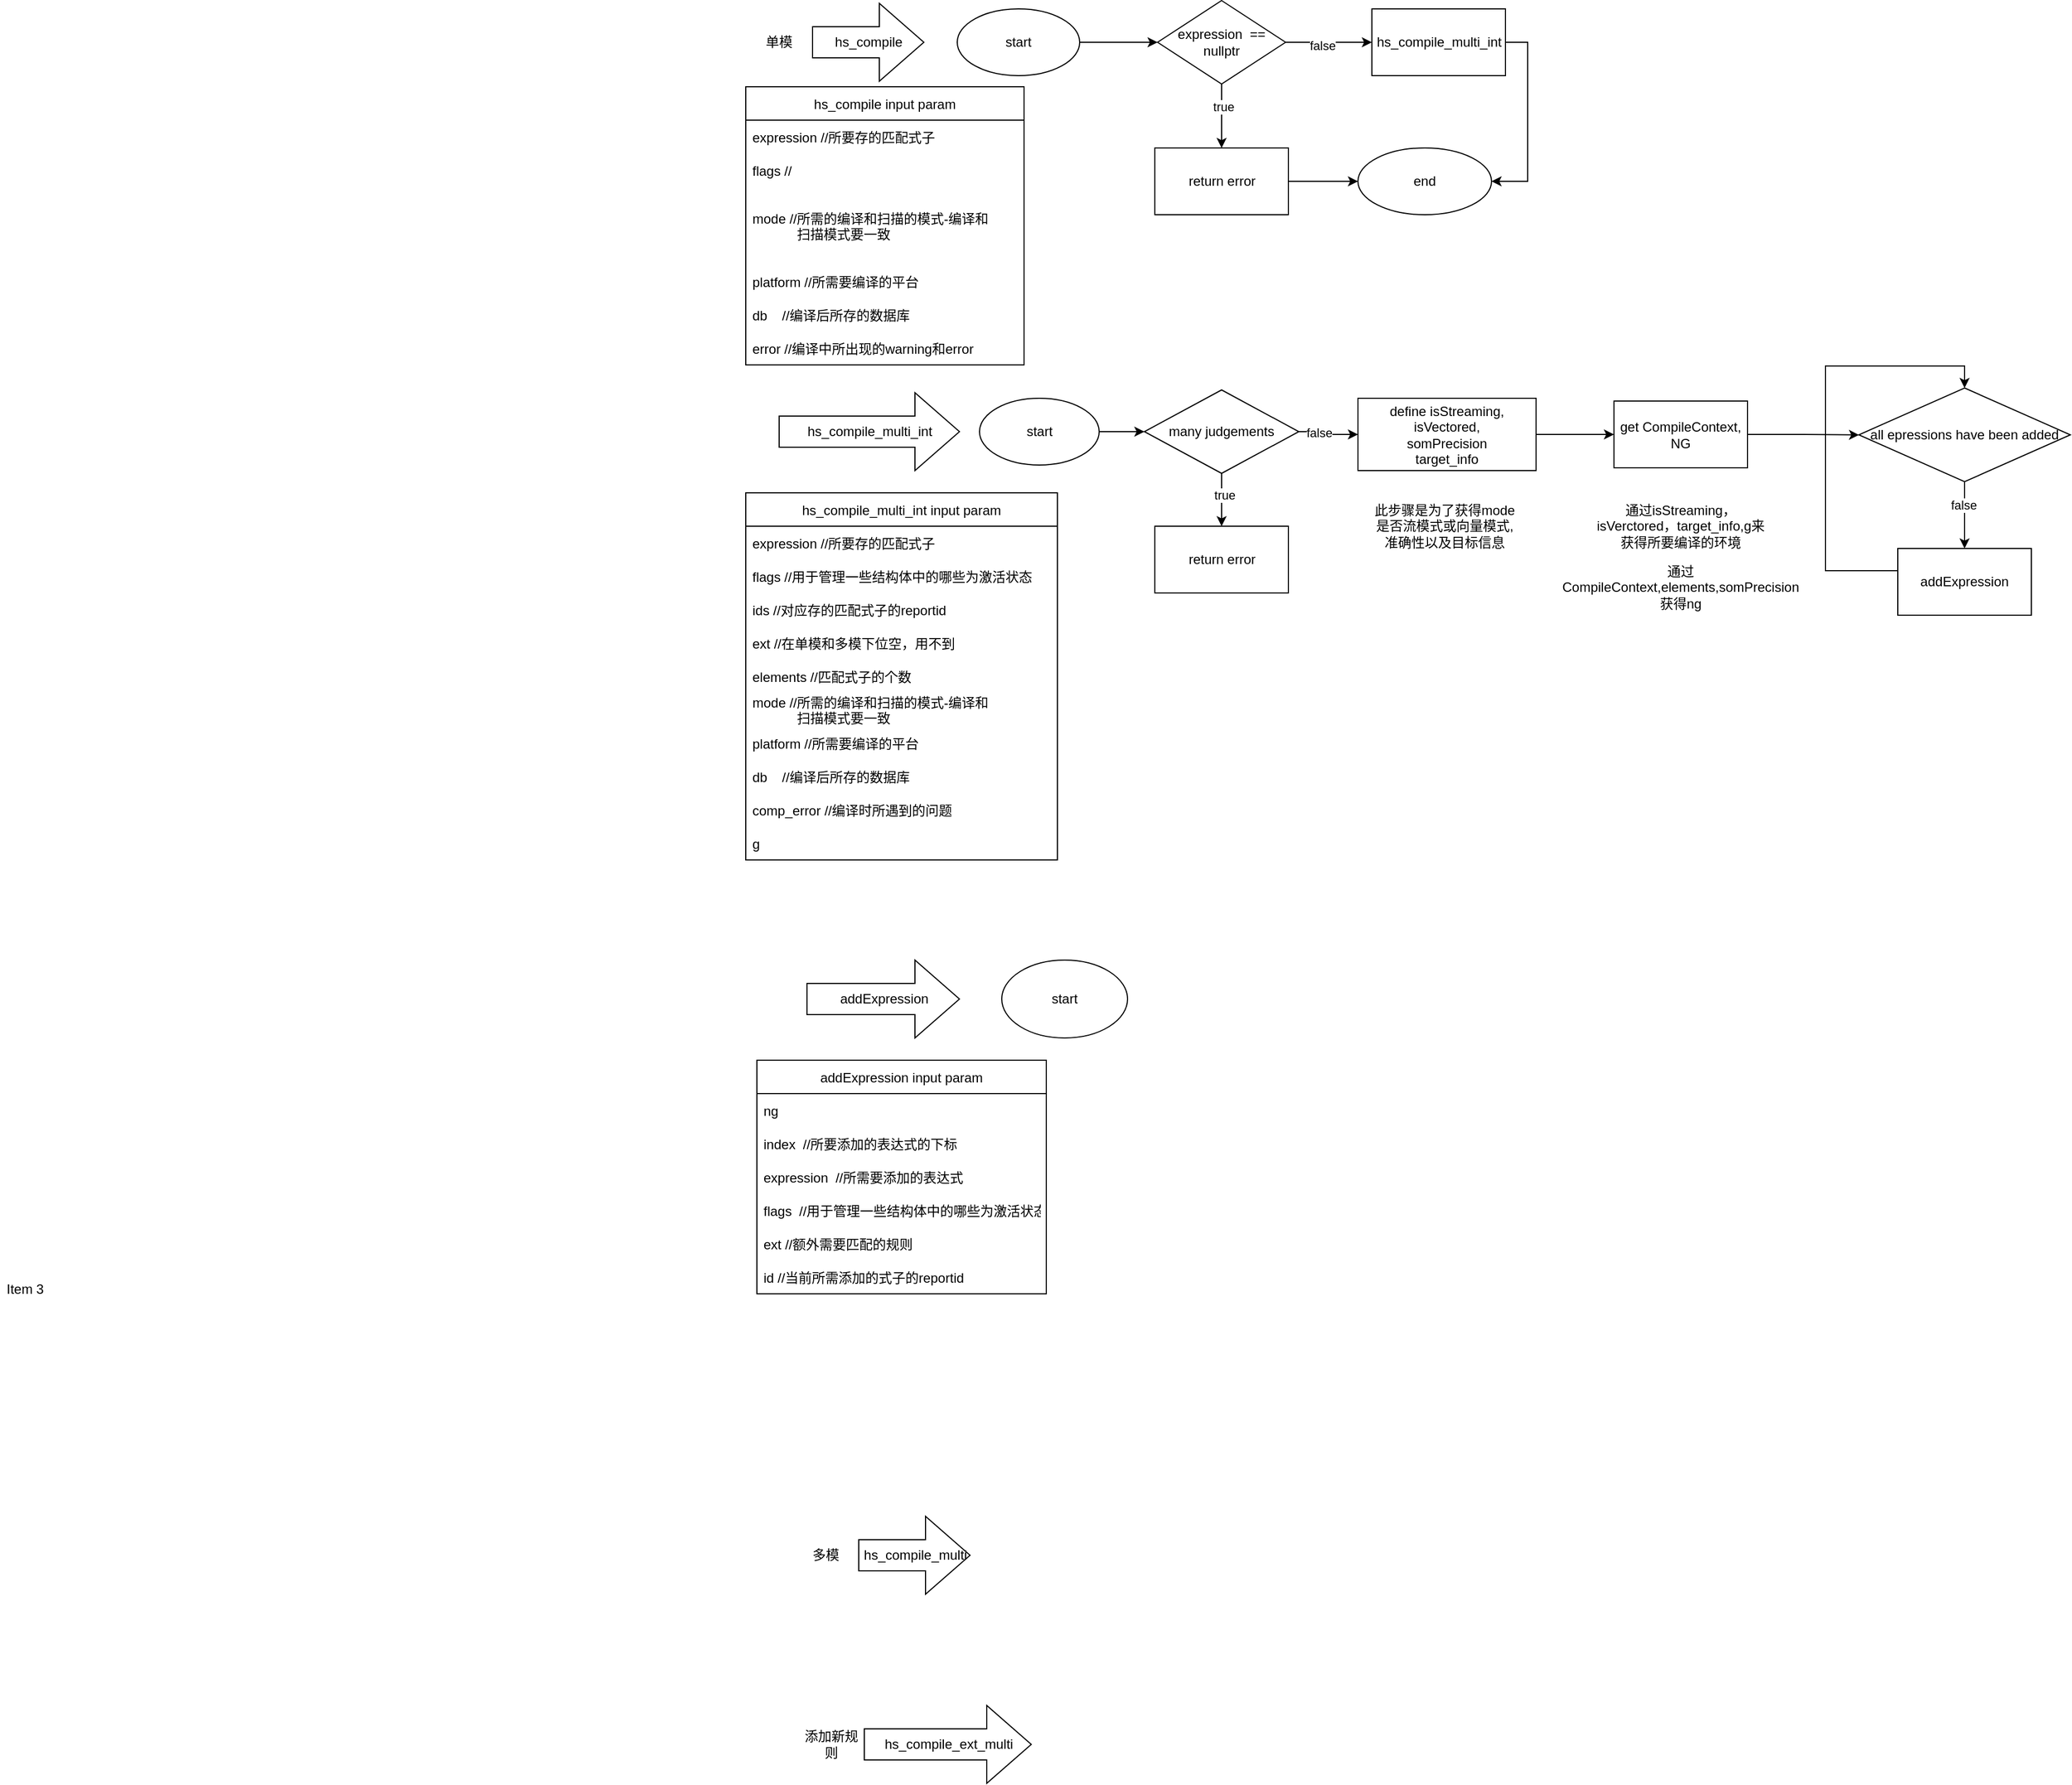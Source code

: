 <mxfile version="20.3.3" type="github">
  <diagram id="JqeLopu-yI3yRozryUVZ" name="Page-1">
    <mxGraphModel dx="1534" dy="798" grid="1" gridSize="10" guides="1" tooltips="1" connect="1" arrows="1" fold="1" page="1" pageScale="1" pageWidth="850" pageHeight="1100" math="0" shadow="0">
      <root>
        <mxCell id="0" />
        <mxCell id="1" parent="0" />
        <mxCell id="L5BnOR3yHX3l2qgV8oPt-2" value="hs_compile" style="html=1;shadow=0;dashed=0;align=center;verticalAlign=middle;shape=mxgraph.arrows2.arrow;dy=0.6;dx=40;notch=0;" parent="1" vertex="1">
          <mxGeometry x="90" y="70" width="100" height="70" as="geometry" />
        </mxCell>
        <mxCell id="L5BnOR3yHX3l2qgV8oPt-3" value="hs_compile_multi" style="html=1;shadow=0;dashed=0;align=center;verticalAlign=middle;shape=mxgraph.arrows2.arrow;dy=0.6;dx=40;notch=0;" parent="1" vertex="1">
          <mxGeometry x="131.5" y="1430" width="100" height="70" as="geometry" />
        </mxCell>
        <mxCell id="L5BnOR3yHX3l2qgV8oPt-5" value="单模" style="text;html=1;strokeColor=none;fillColor=none;align=center;verticalAlign=middle;whiteSpace=wrap;rounded=0;" parent="1" vertex="1">
          <mxGeometry x="30" y="90" width="60" height="30" as="geometry" />
        </mxCell>
        <mxCell id="L5BnOR3yHX3l2qgV8oPt-6" value="多模" style="text;html=1;strokeColor=none;fillColor=none;align=center;verticalAlign=middle;whiteSpace=wrap;rounded=0;" parent="1" vertex="1">
          <mxGeometry x="71.5" y="1450" width="60" height="30" as="geometry" />
        </mxCell>
        <mxCell id="L5BnOR3yHX3l2qgV8oPt-7" value="hs_compile_ext_multi" style="html=1;shadow=0;dashed=0;align=center;verticalAlign=middle;shape=mxgraph.arrows2.arrow;dy=0.6;dx=40;notch=0;" parent="1" vertex="1">
          <mxGeometry x="136.5" y="1600" width="150" height="70" as="geometry" />
        </mxCell>
        <mxCell id="L5BnOR3yHX3l2qgV8oPt-8" value="添加新规则" style="text;html=1;strokeColor=none;fillColor=none;align=center;verticalAlign=middle;whiteSpace=wrap;rounded=0;" parent="1" vertex="1">
          <mxGeometry x="76.5" y="1620" width="60" height="30" as="geometry" />
        </mxCell>
        <mxCell id="zbaMzbH7OL8G5D6aqOrP-4" value="" style="edgeStyle=orthogonalEdgeStyle;rounded=0;orthogonalLoop=1;jettySize=auto;html=1;" parent="1" source="zbaMzbH7OL8G5D6aqOrP-1" target="zbaMzbH7OL8G5D6aqOrP-3" edge="1">
          <mxGeometry relative="1" as="geometry" />
        </mxCell>
        <mxCell id="zbaMzbH7OL8G5D6aqOrP-7" value="hs_compile input param" style="swimlane;fontStyle=0;childLayout=stackLayout;horizontal=1;startSize=30;horizontalStack=0;resizeParent=1;resizeParentMax=0;resizeLast=0;collapsible=1;marginBottom=0;" parent="1" vertex="1">
          <mxGeometry x="30" y="145" width="250" height="250" as="geometry">
            <mxRectangle x="30" y="145" width="100" height="30" as="alternateBounds" />
          </mxGeometry>
        </mxCell>
        <mxCell id="zbaMzbH7OL8G5D6aqOrP-8" value="expression //所要存的匹配式子" style="text;strokeColor=none;fillColor=none;align=left;verticalAlign=middle;spacingLeft=4;spacingRight=4;overflow=hidden;points=[[0,0.5],[1,0.5]];portConstraint=eastwest;rotatable=0;" parent="zbaMzbH7OL8G5D6aqOrP-7" vertex="1">
          <mxGeometry y="30" width="250" height="30" as="geometry" />
        </mxCell>
        <mxCell id="zbaMzbH7OL8G5D6aqOrP-9" value="flags //" style="text;strokeColor=none;fillColor=none;align=left;verticalAlign=middle;spacingLeft=4;spacingRight=4;overflow=hidden;points=[[0,0.5],[1,0.5]];portConstraint=eastwest;rotatable=0;" parent="zbaMzbH7OL8G5D6aqOrP-7" vertex="1">
          <mxGeometry y="60" width="250" height="30" as="geometry" />
        </mxCell>
        <mxCell id="zbaMzbH7OL8G5D6aqOrP-10" value="mode //所需的编译和扫描的模式-编译和&#xa;            扫描模式要一致" style="text;strokeColor=none;fillColor=none;align=left;verticalAlign=middle;spacingLeft=4;spacingRight=4;overflow=hidden;points=[[0,0.5],[1,0.5]];portConstraint=eastwest;rotatable=0;" parent="zbaMzbH7OL8G5D6aqOrP-7" vertex="1">
          <mxGeometry y="90" width="250" height="70" as="geometry" />
        </mxCell>
        <mxCell id="zbaMzbH7OL8G5D6aqOrP-15" value="platform //所需要编译的平台" style="text;strokeColor=none;fillColor=none;align=left;verticalAlign=middle;spacingLeft=4;spacingRight=4;overflow=hidden;points=[[0,0.5],[1,0.5]];portConstraint=eastwest;rotatable=0;" parent="zbaMzbH7OL8G5D6aqOrP-7" vertex="1">
          <mxGeometry y="160" width="250" height="30" as="geometry" />
        </mxCell>
        <mxCell id="8LTWd78tMosmoWqgN_8M-5" value="db    //编译后所存的数据库" style="text;strokeColor=none;fillColor=none;align=left;verticalAlign=middle;spacingLeft=4;spacingRight=4;overflow=hidden;points=[[0,0.5],[1,0.5]];portConstraint=eastwest;rotatable=0;" vertex="1" parent="zbaMzbH7OL8G5D6aqOrP-7">
          <mxGeometry y="190" width="250" height="30" as="geometry" />
        </mxCell>
        <mxCell id="8LTWd78tMosmoWqgN_8M-6" value="error //编译中所出现的warning和error" style="text;strokeColor=none;fillColor=none;align=left;verticalAlign=middle;spacingLeft=4;spacingRight=4;overflow=hidden;points=[[0,0.5],[1,0.5]];portConstraint=eastwest;rotatable=0;" vertex="1" parent="zbaMzbH7OL8G5D6aqOrP-7">
          <mxGeometry y="220" width="250" height="30" as="geometry" />
        </mxCell>
        <mxCell id="zbaMzbH7OL8G5D6aqOrP-1" value="start" style="ellipse;whiteSpace=wrap;html=1;" parent="1" vertex="1">
          <mxGeometry x="220" y="75" width="110" height="60" as="geometry" />
        </mxCell>
        <mxCell id="zbaMzbH7OL8G5D6aqOrP-23" value="" style="edgeStyle=orthogonalEdgeStyle;rounded=0;orthogonalLoop=1;jettySize=auto;html=1;" parent="1" source="zbaMzbH7OL8G5D6aqOrP-3" target="zbaMzbH7OL8G5D6aqOrP-22" edge="1">
          <mxGeometry relative="1" as="geometry" />
        </mxCell>
        <mxCell id="zbaMzbH7OL8G5D6aqOrP-24" value="false" style="edgeLabel;html=1;align=center;verticalAlign=middle;resizable=0;points=[];" parent="zbaMzbH7OL8G5D6aqOrP-23" vertex="1" connectable="0">
          <mxGeometry x="-0.148" y="-3" relative="1" as="geometry">
            <mxPoint as="offset" />
          </mxGeometry>
        </mxCell>
        <mxCell id="zbaMzbH7OL8G5D6aqOrP-26" value="" style="edgeStyle=orthogonalEdgeStyle;rounded=0;orthogonalLoop=1;jettySize=auto;html=1;" parent="1" source="zbaMzbH7OL8G5D6aqOrP-3" target="zbaMzbH7OL8G5D6aqOrP-25" edge="1">
          <mxGeometry relative="1" as="geometry" />
        </mxCell>
        <mxCell id="zbaMzbH7OL8G5D6aqOrP-27" value="true" style="edgeLabel;html=1;align=center;verticalAlign=middle;resizable=0;points=[];" parent="zbaMzbH7OL8G5D6aqOrP-26" vertex="1" connectable="0">
          <mxGeometry x="-0.28" y="1" relative="1" as="geometry">
            <mxPoint as="offset" />
          </mxGeometry>
        </mxCell>
        <mxCell id="zbaMzbH7OL8G5D6aqOrP-3" value="expression &amp;nbsp;== nullptr" style="rhombus;whiteSpace=wrap;html=1;" parent="1" vertex="1">
          <mxGeometry x="400" y="67.5" width="115" height="75" as="geometry" />
        </mxCell>
        <mxCell id="8LTWd78tMosmoWqgN_8M-3" style="edgeStyle=orthogonalEdgeStyle;rounded=0;orthogonalLoop=1;jettySize=auto;html=1;exitX=1;exitY=0.5;exitDx=0;exitDy=0;entryX=1;entryY=0.5;entryDx=0;entryDy=0;" edge="1" parent="1" source="zbaMzbH7OL8G5D6aqOrP-22" target="8LTWd78tMosmoWqgN_8M-1">
          <mxGeometry relative="1" as="geometry" />
        </mxCell>
        <mxCell id="zbaMzbH7OL8G5D6aqOrP-22" value="hs_compile_multi_int" style="whiteSpace=wrap;html=1;" parent="1" vertex="1">
          <mxGeometry x="592.5" y="75" width="120" height="60" as="geometry" />
        </mxCell>
        <mxCell id="8LTWd78tMosmoWqgN_8M-2" value="" style="edgeStyle=orthogonalEdgeStyle;rounded=0;orthogonalLoop=1;jettySize=auto;html=1;" edge="1" parent="1" source="zbaMzbH7OL8G5D6aqOrP-25" target="8LTWd78tMosmoWqgN_8M-1">
          <mxGeometry relative="1" as="geometry" />
        </mxCell>
        <mxCell id="zbaMzbH7OL8G5D6aqOrP-25" value="return error" style="whiteSpace=wrap;html=1;" parent="1" vertex="1">
          <mxGeometry x="397.5" y="200" width="120" height="60" as="geometry" />
        </mxCell>
        <mxCell id="8LTWd78tMosmoWqgN_8M-1" value="end" style="ellipse;whiteSpace=wrap;html=1;" vertex="1" parent="1">
          <mxGeometry x="580" y="200" width="120" height="60" as="geometry" />
        </mxCell>
        <mxCell id="8LTWd78tMosmoWqgN_8M-4" value="hs_compile_multi_int" style="html=1;shadow=0;dashed=0;align=center;verticalAlign=middle;shape=mxgraph.arrows2.arrow;dy=0.6;dx=40;notch=0;" vertex="1" parent="1">
          <mxGeometry x="60" y="420" width="162" height="70" as="geometry" />
        </mxCell>
        <mxCell id="8LTWd78tMosmoWqgN_8M-7" value="hs_compile_multi_int input param" style="swimlane;fontStyle=0;childLayout=stackLayout;horizontal=1;startSize=30;horizontalStack=0;resizeParent=1;resizeParentMax=0;resizeLast=0;collapsible=1;marginBottom=0;" vertex="1" parent="1">
          <mxGeometry x="30" y="510" width="280" height="330" as="geometry" />
        </mxCell>
        <mxCell id="8LTWd78tMosmoWqgN_8M-8" value="expression //所要存的匹配式子" style="text;strokeColor=none;fillColor=none;align=left;verticalAlign=middle;spacingLeft=4;spacingRight=4;overflow=hidden;points=[[0,0.5],[1,0.5]];portConstraint=eastwest;rotatable=0;" vertex="1" parent="8LTWd78tMosmoWqgN_8M-7">
          <mxGeometry y="30" width="280" height="30" as="geometry" />
        </mxCell>
        <mxCell id="8LTWd78tMosmoWqgN_8M-9" value="flags //用于管理一些结构体中的哪些为激活状态" style="text;strokeColor=none;fillColor=none;align=left;verticalAlign=middle;spacingLeft=4;spacingRight=4;overflow=hidden;points=[[0,0.5],[1,0.5]];portConstraint=eastwest;rotatable=0;" vertex="1" parent="8LTWd78tMosmoWqgN_8M-7">
          <mxGeometry y="60" width="280" height="30" as="geometry" />
        </mxCell>
        <mxCell id="8LTWd78tMosmoWqgN_8M-10" value="ids //对应存的匹配式子的reportid" style="text;strokeColor=none;fillColor=none;align=left;verticalAlign=middle;spacingLeft=4;spacingRight=4;overflow=hidden;points=[[0,0.5],[1,0.5]];portConstraint=eastwest;rotatable=0;" vertex="1" parent="8LTWd78tMosmoWqgN_8M-7">
          <mxGeometry y="90" width="280" height="30" as="geometry" />
        </mxCell>
        <mxCell id="8LTWd78tMosmoWqgN_8M-11" value="ext //在单模和多模下位空，用不到" style="text;strokeColor=none;fillColor=none;align=left;verticalAlign=middle;spacingLeft=4;spacingRight=4;overflow=hidden;points=[[0,0.5],[1,0.5]];portConstraint=eastwest;rotatable=0;" vertex="1" parent="8LTWd78tMosmoWqgN_8M-7">
          <mxGeometry y="120" width="280" height="30" as="geometry" />
        </mxCell>
        <mxCell id="8LTWd78tMosmoWqgN_8M-12" value="elements //匹配式子的个数" style="text;strokeColor=none;fillColor=none;align=left;verticalAlign=middle;spacingLeft=4;spacingRight=4;overflow=hidden;points=[[0,0.5],[1,0.5]];portConstraint=eastwest;rotatable=0;" vertex="1" parent="8LTWd78tMosmoWqgN_8M-7">
          <mxGeometry y="150" width="280" height="30" as="geometry" />
        </mxCell>
        <mxCell id="8LTWd78tMosmoWqgN_8M-14" value="mode //所需的编译和扫描的模式-编译和&#xa;            扫描模式要一致" style="text;strokeColor=none;fillColor=none;align=left;verticalAlign=middle;spacingLeft=4;spacingRight=4;overflow=hidden;points=[[0,0.5],[1,0.5]];portConstraint=eastwest;rotatable=0;" vertex="1" parent="8LTWd78tMosmoWqgN_8M-7">
          <mxGeometry y="180" width="280" height="30" as="geometry" />
        </mxCell>
        <mxCell id="8LTWd78tMosmoWqgN_8M-15" value="platform //所需要编译的平台" style="text;strokeColor=none;fillColor=none;align=left;verticalAlign=middle;spacingLeft=4;spacingRight=4;overflow=hidden;points=[[0,0.5],[1,0.5]];portConstraint=eastwest;rotatable=0;" vertex="1" parent="8LTWd78tMosmoWqgN_8M-7">
          <mxGeometry y="210" width="280" height="30" as="geometry" />
        </mxCell>
        <mxCell id="8LTWd78tMosmoWqgN_8M-16" value="db    //编译后所存的数据库" style="text;strokeColor=none;fillColor=none;align=left;verticalAlign=middle;spacingLeft=4;spacingRight=4;overflow=hidden;points=[[0,0.5],[1,0.5]];portConstraint=eastwest;rotatable=0;" vertex="1" parent="8LTWd78tMosmoWqgN_8M-7">
          <mxGeometry y="240" width="280" height="30" as="geometry" />
        </mxCell>
        <mxCell id="8LTWd78tMosmoWqgN_8M-17" value="comp_error //编译时所遇到的问题" style="text;strokeColor=none;fillColor=none;align=left;verticalAlign=middle;spacingLeft=4;spacingRight=4;overflow=hidden;points=[[0,0.5],[1,0.5]];portConstraint=eastwest;rotatable=0;" vertex="1" parent="8LTWd78tMosmoWqgN_8M-7">
          <mxGeometry y="270" width="280" height="30" as="geometry" />
        </mxCell>
        <mxCell id="8LTWd78tMosmoWqgN_8M-18" value="g" style="text;strokeColor=none;fillColor=none;align=left;verticalAlign=middle;spacingLeft=4;spacingRight=4;overflow=hidden;points=[[0,0.5],[1,0.5]];portConstraint=eastwest;rotatable=0;" vertex="1" parent="8LTWd78tMosmoWqgN_8M-7">
          <mxGeometry y="300" width="280" height="30" as="geometry" />
        </mxCell>
        <mxCell id="8LTWd78tMosmoWqgN_8M-21" value="" style="edgeStyle=orthogonalEdgeStyle;rounded=0;orthogonalLoop=1;jettySize=auto;html=1;" edge="1" parent="1" source="8LTWd78tMosmoWqgN_8M-19" target="8LTWd78tMosmoWqgN_8M-20">
          <mxGeometry relative="1" as="geometry" />
        </mxCell>
        <mxCell id="8LTWd78tMosmoWqgN_8M-19" value="start" style="ellipse;whiteSpace=wrap;html=1;" vertex="1" parent="1">
          <mxGeometry x="240" y="425" width="107.5" height="60" as="geometry" />
        </mxCell>
        <mxCell id="8LTWd78tMosmoWqgN_8M-24" value="" style="edgeStyle=orthogonalEdgeStyle;rounded=0;orthogonalLoop=1;jettySize=auto;html=1;" edge="1" parent="1" source="8LTWd78tMosmoWqgN_8M-20" target="8LTWd78tMosmoWqgN_8M-23">
          <mxGeometry relative="1" as="geometry" />
        </mxCell>
        <mxCell id="8LTWd78tMosmoWqgN_8M-25" value="true" style="edgeLabel;html=1;align=center;verticalAlign=middle;resizable=0;points=[];" vertex="1" connectable="0" parent="8LTWd78tMosmoWqgN_8M-24">
          <mxGeometry x="-0.234" y="2" relative="1" as="geometry">
            <mxPoint y="1" as="offset" />
          </mxGeometry>
        </mxCell>
        <mxCell id="8LTWd78tMosmoWqgN_8M-27" value="" style="edgeStyle=orthogonalEdgeStyle;rounded=0;orthogonalLoop=1;jettySize=auto;html=1;" edge="1" parent="1" source="8LTWd78tMosmoWqgN_8M-20" target="8LTWd78tMosmoWqgN_8M-26">
          <mxGeometry relative="1" as="geometry" />
        </mxCell>
        <mxCell id="8LTWd78tMosmoWqgN_8M-28" value="false" style="edgeLabel;html=1;align=center;verticalAlign=middle;resizable=0;points=[];" vertex="1" connectable="0" parent="8LTWd78tMosmoWqgN_8M-27">
          <mxGeometry x="-0.355" y="-1" relative="1" as="geometry">
            <mxPoint as="offset" />
          </mxGeometry>
        </mxCell>
        <mxCell id="8LTWd78tMosmoWqgN_8M-20" value="many judgements" style="rhombus;whiteSpace=wrap;html=1;" vertex="1" parent="1">
          <mxGeometry x="388.13" y="417.5" width="138.75" height="75" as="geometry" />
        </mxCell>
        <mxCell id="8LTWd78tMosmoWqgN_8M-23" value="return error" style="whiteSpace=wrap;html=1;" vertex="1" parent="1">
          <mxGeometry x="397.505" y="540" width="120" height="60" as="geometry" />
        </mxCell>
        <mxCell id="8LTWd78tMosmoWqgN_8M-33" value="" style="edgeStyle=orthogonalEdgeStyle;rounded=0;orthogonalLoop=1;jettySize=auto;html=1;" edge="1" parent="1" source="8LTWd78tMosmoWqgN_8M-26" target="8LTWd78tMosmoWqgN_8M-32">
          <mxGeometry relative="1" as="geometry" />
        </mxCell>
        <mxCell id="8LTWd78tMosmoWqgN_8M-26" value="define isStreaming,&lt;br&gt;isVectored,&lt;br&gt;somPrecision&lt;br&gt;target_info" style="whiteSpace=wrap;html=1;" vertex="1" parent="1">
          <mxGeometry x="580" y="425" width="160.01" height="65" as="geometry" />
        </mxCell>
        <mxCell id="8LTWd78tMosmoWqgN_8M-30" value="此步骤是为了获得mode是否流模式或向量模式,准确性以及目标信息" style="text;html=1;strokeColor=none;fillColor=none;align=center;verticalAlign=middle;whiteSpace=wrap;rounded=0;" vertex="1" parent="1">
          <mxGeometry x="592.5" y="510" width="130" height="60" as="geometry" />
        </mxCell>
        <mxCell id="8LTWd78tMosmoWqgN_8M-41" value="" style="edgeStyle=orthogonalEdgeStyle;rounded=0;orthogonalLoop=1;jettySize=auto;html=1;" edge="1" parent="1" source="8LTWd78tMosmoWqgN_8M-32" target="8LTWd78tMosmoWqgN_8M-40">
          <mxGeometry relative="1" as="geometry" />
        </mxCell>
        <mxCell id="8LTWd78tMosmoWqgN_8M-32" value="get CompileContext, NG" style="whiteSpace=wrap;html=1;" vertex="1" parent="1">
          <mxGeometry x="809.995" y="427.5" width="120" height="60" as="geometry" />
        </mxCell>
        <mxCell id="8LTWd78tMosmoWqgN_8M-35" value="通过isStreaming，isVerctored，target_info,g来获得所要编译的环境" style="text;html=1;strokeColor=none;fillColor=none;align=center;verticalAlign=middle;whiteSpace=wrap;rounded=0;" vertex="1" parent="1">
          <mxGeometry x="789.99" y="520" width="160" height="40" as="geometry" />
        </mxCell>
        <mxCell id="8LTWd78tMosmoWqgN_8M-36" value="通过CompileContext,elements,somPrecision获得ng" style="text;html=1;strokeColor=none;fillColor=none;align=center;verticalAlign=middle;whiteSpace=wrap;rounded=0;" vertex="1" parent="1">
          <mxGeometry x="759.99" y="570" width="220" height="50" as="geometry" />
        </mxCell>
        <mxCell id="8LTWd78tMosmoWqgN_8M-43" value="" style="edgeStyle=orthogonalEdgeStyle;rounded=0;orthogonalLoop=1;jettySize=auto;html=1;" edge="1" parent="1" source="8LTWd78tMosmoWqgN_8M-40" target="8LTWd78tMosmoWqgN_8M-42">
          <mxGeometry relative="1" as="geometry" />
        </mxCell>
        <mxCell id="8LTWd78tMosmoWqgN_8M-44" value="false" style="edgeLabel;html=1;align=center;verticalAlign=middle;resizable=0;points=[];" vertex="1" connectable="0" parent="8LTWd78tMosmoWqgN_8M-43">
          <mxGeometry x="-0.314" y="-1" relative="1" as="geometry">
            <mxPoint as="offset" />
          </mxGeometry>
        </mxCell>
        <mxCell id="8LTWd78tMosmoWqgN_8M-40" value="all epressions have been added" style="rhombus;whiteSpace=wrap;html=1;" vertex="1" parent="1">
          <mxGeometry x="1029.99" y="415.75" width="190.01" height="84.25" as="geometry" />
        </mxCell>
        <mxCell id="8LTWd78tMosmoWqgN_8M-46" style="edgeStyle=orthogonalEdgeStyle;rounded=0;orthogonalLoop=1;jettySize=auto;html=1;entryX=0.5;entryY=0;entryDx=0;entryDy=0;" edge="1" parent="1" source="8LTWd78tMosmoWqgN_8M-42" target="8LTWd78tMosmoWqgN_8M-40">
          <mxGeometry relative="1" as="geometry">
            <Array as="points">
              <mxPoint x="1000" y="580" />
              <mxPoint x="1000" y="396" />
              <mxPoint x="1125" y="396" />
            </Array>
          </mxGeometry>
        </mxCell>
        <mxCell id="8LTWd78tMosmoWqgN_8M-42" value="addExpression" style="whiteSpace=wrap;html=1;" vertex="1" parent="1">
          <mxGeometry x="1064.995" y="559.995" width="120" height="60" as="geometry" />
        </mxCell>
        <mxCell id="8LTWd78tMosmoWqgN_8M-48" value="addExpression" style="html=1;shadow=0;dashed=0;align=center;verticalAlign=middle;shape=mxgraph.arrows2.arrow;dy=0.6;dx=40;notch=0;" vertex="1" parent="1">
          <mxGeometry x="85" y="930" width="137" height="70" as="geometry" />
        </mxCell>
        <mxCell id="8LTWd78tMosmoWqgN_8M-49" value="addExpression input param" style="swimlane;fontStyle=0;childLayout=stackLayout;horizontal=1;startSize=30;horizontalStack=0;resizeParent=1;resizeParentMax=0;resizeLast=0;collapsible=1;marginBottom=0;" vertex="1" parent="1">
          <mxGeometry x="40" y="1020" width="260" height="210" as="geometry" />
        </mxCell>
        <mxCell id="8LTWd78tMosmoWqgN_8M-50" value="ng" style="text;strokeColor=none;fillColor=none;align=left;verticalAlign=middle;spacingLeft=4;spacingRight=4;overflow=hidden;points=[[0,0.5],[1,0.5]];portConstraint=eastwest;rotatable=0;" vertex="1" parent="8LTWd78tMosmoWqgN_8M-49">
          <mxGeometry y="30" width="260" height="30" as="geometry" />
        </mxCell>
        <mxCell id="8LTWd78tMosmoWqgN_8M-51" value="index  //所要添加的表达式的下标" style="text;strokeColor=none;fillColor=none;align=left;verticalAlign=middle;spacingLeft=4;spacingRight=4;overflow=hidden;points=[[0,0.5],[1,0.5]];portConstraint=eastwest;rotatable=0;" vertex="1" parent="8LTWd78tMosmoWqgN_8M-49">
          <mxGeometry y="60" width="260" height="30" as="geometry" />
        </mxCell>
        <mxCell id="8LTWd78tMosmoWqgN_8M-56" value="expression  //所需要添加的表达式" style="text;strokeColor=none;fillColor=none;align=left;verticalAlign=middle;spacingLeft=4;spacingRight=4;overflow=hidden;points=[[0,0.5],[1,0.5]];portConstraint=eastwest;rotatable=0;" vertex="1" parent="8LTWd78tMosmoWqgN_8M-49">
          <mxGeometry y="90" width="260" height="30" as="geometry" />
        </mxCell>
        <mxCell id="8LTWd78tMosmoWqgN_8M-57" value="flags  //用于管理一些结构体中的哪些为激活状态" style="text;strokeColor=none;fillColor=none;align=left;verticalAlign=middle;spacingLeft=4;spacingRight=4;overflow=hidden;points=[[0,0.5],[1,0.5]];portConstraint=eastwest;rotatable=0;" vertex="1" parent="8LTWd78tMosmoWqgN_8M-49">
          <mxGeometry y="120" width="260" height="30" as="geometry" />
        </mxCell>
        <mxCell id="8LTWd78tMosmoWqgN_8M-58" value="ext //额外需要匹配的规则" style="text;strokeColor=none;fillColor=none;align=left;verticalAlign=middle;spacingLeft=4;spacingRight=4;overflow=hidden;points=[[0,0.5],[1,0.5]];portConstraint=eastwest;rotatable=0;" vertex="1" parent="8LTWd78tMosmoWqgN_8M-49">
          <mxGeometry y="150" width="260" height="30" as="geometry" />
        </mxCell>
        <mxCell id="8LTWd78tMosmoWqgN_8M-59" value="id //当前所需添加的式子的reportid" style="text;strokeColor=none;fillColor=none;align=left;verticalAlign=middle;spacingLeft=4;spacingRight=4;overflow=hidden;points=[[0,0.5],[1,0.5]];portConstraint=eastwest;rotatable=0;" vertex="1" parent="8LTWd78tMosmoWqgN_8M-49">
          <mxGeometry y="180" width="260" height="30" as="geometry" />
        </mxCell>
        <mxCell id="8LTWd78tMosmoWqgN_8M-52" value="Item 3" style="text;strokeColor=none;fillColor=none;align=left;verticalAlign=middle;spacingLeft=4;spacingRight=4;overflow=hidden;points=[[0,0.5],[1,0.5]];portConstraint=eastwest;rotatable=0;" vertex="1" parent="1">
          <mxGeometry x="-640" y="1210" width="230" height="30" as="geometry" />
        </mxCell>
        <mxCell id="8LTWd78tMosmoWqgN_8M-60" value="start" style="ellipse;whiteSpace=wrap;html=1;" vertex="1" parent="1">
          <mxGeometry x="260" y="930" width="113" height="70" as="geometry" />
        </mxCell>
      </root>
    </mxGraphModel>
  </diagram>
</mxfile>
